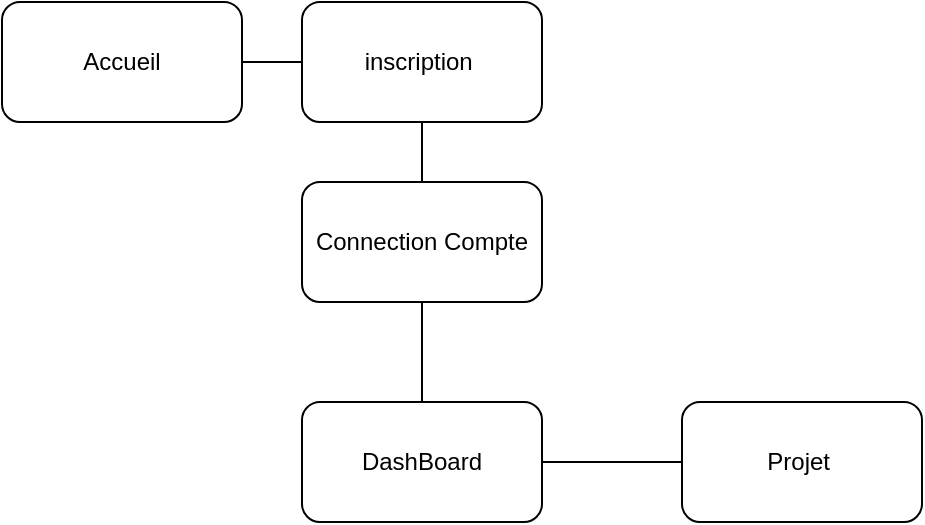 <mxfile version="21.2.3" type="github">
  <diagram name="Page-1" id="-lvYwmqHBsWhN70eFeCJ">
    <mxGraphModel dx="704" dy="743" grid="1" gridSize="10" guides="1" tooltips="1" connect="1" arrows="1" fold="1" page="1" pageScale="1" pageWidth="827" pageHeight="1169" math="0" shadow="0">
      <root>
        <mxCell id="0" />
        <mxCell id="1" parent="0" />
        <mxCell id="FGE5K06fXr4e_dO2_Mur-1" value="DashBoard" style="rounded=1;whiteSpace=wrap;html=1;" parent="1" vertex="1">
          <mxGeometry x="270" y="230" width="120" height="60" as="geometry" />
        </mxCell>
        <mxCell id="FGE5K06fXr4e_dO2_Mur-2" value="Connection Compte" style="rounded=1;whiteSpace=wrap;html=1;" parent="1" vertex="1">
          <mxGeometry x="270" y="120" width="120" height="60" as="geometry" />
        </mxCell>
        <mxCell id="FGE5K06fXr4e_dO2_Mur-3" value="Projet&amp;nbsp;" style="rounded=1;whiteSpace=wrap;html=1;" parent="1" vertex="1">
          <mxGeometry x="460" y="230" width="120" height="60" as="geometry" />
        </mxCell>
        <mxCell id="FGE5K06fXr4e_dO2_Mur-4" value="" style="endArrow=none;html=1;rounded=0;entryX=0.5;entryY=1;entryDx=0;entryDy=0;exitX=0.5;exitY=0;exitDx=0;exitDy=0;" parent="1" target="FGE5K06fXr4e_dO2_Mur-2" edge="1" source="FGE5K06fXr4e_dO2_Mur-1">
          <mxGeometry width="50" height="50" relative="1" as="geometry">
            <mxPoint x="180" y="240" as="sourcePoint" />
            <mxPoint x="240" y="360" as="targetPoint" />
          </mxGeometry>
        </mxCell>
        <mxCell id="FGE5K06fXr4e_dO2_Mur-5" value="" style="endArrow=none;html=1;rounded=0;exitX=1;exitY=0.5;exitDx=0;exitDy=0;" parent="1" source="FGE5K06fXr4e_dO2_Mur-1" target="FGE5K06fXr4e_dO2_Mur-3" edge="1">
          <mxGeometry width="50" height="50" relative="1" as="geometry">
            <mxPoint x="340" y="410" as="sourcePoint" />
            <mxPoint x="390" y="360" as="targetPoint" />
          </mxGeometry>
        </mxCell>
        <mxCell id="w_SseXM8IPOdaukngxAe-1" value="Accueil" style="rounded=1;whiteSpace=wrap;html=1;" vertex="1" parent="1">
          <mxGeometry x="120" y="30" width="120" height="60" as="geometry" />
        </mxCell>
        <mxCell id="w_SseXM8IPOdaukngxAe-2" value="inscription&amp;nbsp;" style="rounded=1;whiteSpace=wrap;html=1;" vertex="1" parent="1">
          <mxGeometry x="270" y="30" width="120" height="60" as="geometry" />
        </mxCell>
        <mxCell id="w_SseXM8IPOdaukngxAe-3" value="" style="endArrow=none;html=1;rounded=0;entryX=0;entryY=0.5;entryDx=0;entryDy=0;exitX=1;exitY=0.5;exitDx=0;exitDy=0;" edge="1" parent="1" source="w_SseXM8IPOdaukngxAe-1" target="w_SseXM8IPOdaukngxAe-2">
          <mxGeometry width="50" height="50" relative="1" as="geometry">
            <mxPoint x="319" y="382" as="sourcePoint" />
            <mxPoint x="369" y="332" as="targetPoint" />
          </mxGeometry>
        </mxCell>
        <mxCell id="w_SseXM8IPOdaukngxAe-4" value="" style="endArrow=none;html=1;rounded=0;entryX=0.5;entryY=1;entryDx=0;entryDy=0;" edge="1" parent="1" target="w_SseXM8IPOdaukngxAe-2">
          <mxGeometry width="50" height="50" relative="1" as="geometry">
            <mxPoint x="330" y="120" as="sourcePoint" />
            <mxPoint x="390" y="360" as="targetPoint" />
          </mxGeometry>
        </mxCell>
      </root>
    </mxGraphModel>
  </diagram>
</mxfile>
